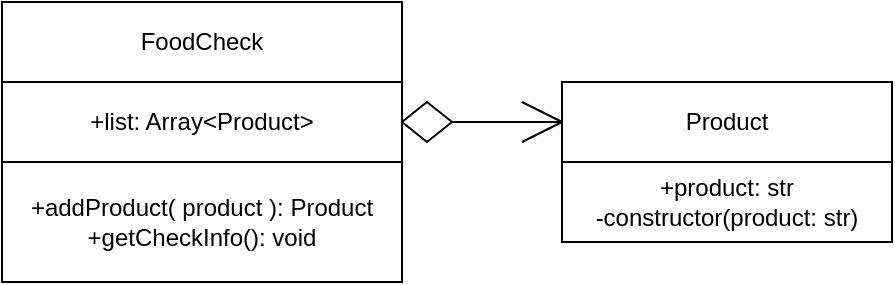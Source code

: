 <mxfile>
    <diagram id="xP2IXJqL14V0ehUrbHl9" name="Page-1">
        <mxGraphModel dx="181" dy="206" grid="1" gridSize="10" guides="1" tooltips="1" connect="1" arrows="1" fold="1" page="1" pageScale="1" pageWidth="827" pageHeight="1169" math="0" shadow="0">
            <root>
                <mxCell id="0"/>
                <mxCell id="1" parent="0"/>
                <mxCell id="2" value="FoodCheck" style="rounded=0;whiteSpace=wrap;html=1;" parent="1" vertex="1">
                    <mxGeometry x="130" y="310" width="200" height="40" as="geometry"/>
                </mxCell>
                <mxCell id="3" value="Product" style="rounded=0;whiteSpace=wrap;html=1;" parent="1" vertex="1">
                    <mxGeometry x="410" y="350" width="165" height="40" as="geometry"/>
                </mxCell>
                <mxCell id="4" value="+product: str&lt;br&gt;-constructor(product: str)" style="rounded=0;whiteSpace=wrap;html=1;" parent="1" vertex="1">
                    <mxGeometry x="410" y="390" width="165" height="40" as="geometry"/>
                </mxCell>
                <mxCell id="5" value="+list: Array&amp;lt;Product&amp;gt;" style="rounded=0;whiteSpace=wrap;html=1;" parent="1" vertex="1">
                    <mxGeometry x="130" y="350" width="200" height="40" as="geometry"/>
                </mxCell>
                <mxCell id="6" value="+addProduct( product ): Product&lt;br&gt;+getCheckInfo(): void" style="rounded=0;whiteSpace=wrap;html=1;" parent="1" vertex="1">
                    <mxGeometry x="130" y="390" width="200" height="60" as="geometry"/>
                </mxCell>
                <mxCell id="7" value="" style="rhombus;whiteSpace=wrap;html=1;" parent="1" vertex="1">
                    <mxGeometry x="330" y="360" width="25" height="20" as="geometry"/>
                </mxCell>
                <mxCell id="11" value="" style="endArrow=none;html=1;exitX=1;exitY=0.5;exitDx=0;exitDy=0;" edge="1" parent="1" source="7">
                    <mxGeometry width="50" height="50" relative="1" as="geometry">
                        <mxPoint x="360" y="370" as="sourcePoint"/>
                        <mxPoint x="410" y="370" as="targetPoint"/>
                    </mxGeometry>
                </mxCell>
                <mxCell id="13" value="" style="endArrow=none;html=1;" edge="1" parent="1">
                    <mxGeometry width="50" height="50" relative="1" as="geometry">
                        <mxPoint x="390" y="380" as="sourcePoint"/>
                        <mxPoint x="410" y="370" as="targetPoint"/>
                    </mxGeometry>
                </mxCell>
                <mxCell id="14" value="" style="endArrow=none;html=1;" edge="1" parent="1">
                    <mxGeometry width="50" height="50" relative="1" as="geometry">
                        <mxPoint x="390" y="360" as="sourcePoint"/>
                        <mxPoint x="410" y="370" as="targetPoint"/>
                    </mxGeometry>
                </mxCell>
            </root>
        </mxGraphModel>
    </diagram>
</mxfile>